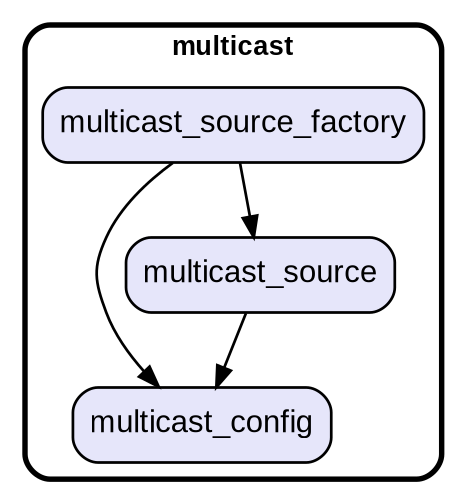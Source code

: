 digraph "" {
  graph [style=rounded fontname="Arial Black" fontsize=13 penwidth=2.6];
  node [shape=rect style="filled,rounded" fontname=Arial fontsize=15 fillcolor=Lavender penwidth=1.3];
  edge [penwidth=1.3];
  "/multicast_config.dart" [label="multicast_config"];
  "/multicast_source.dart" [label="multicast_source"];
  "/multicast_source_factory.dart" [label="multicast_source_factory"];
  subgraph "cluster~" {
    label="multicast";
    "/multicast_config.dart";
    "/multicast_source.dart";
    "/multicast_source_factory.dart";
  }
  "/multicast_source.dart" -> "/multicast_config.dart";
  "/multicast_source_factory.dart" -> "/multicast_config.dart";
  "/multicast_source_factory.dart" -> "/multicast_source.dart";
}
